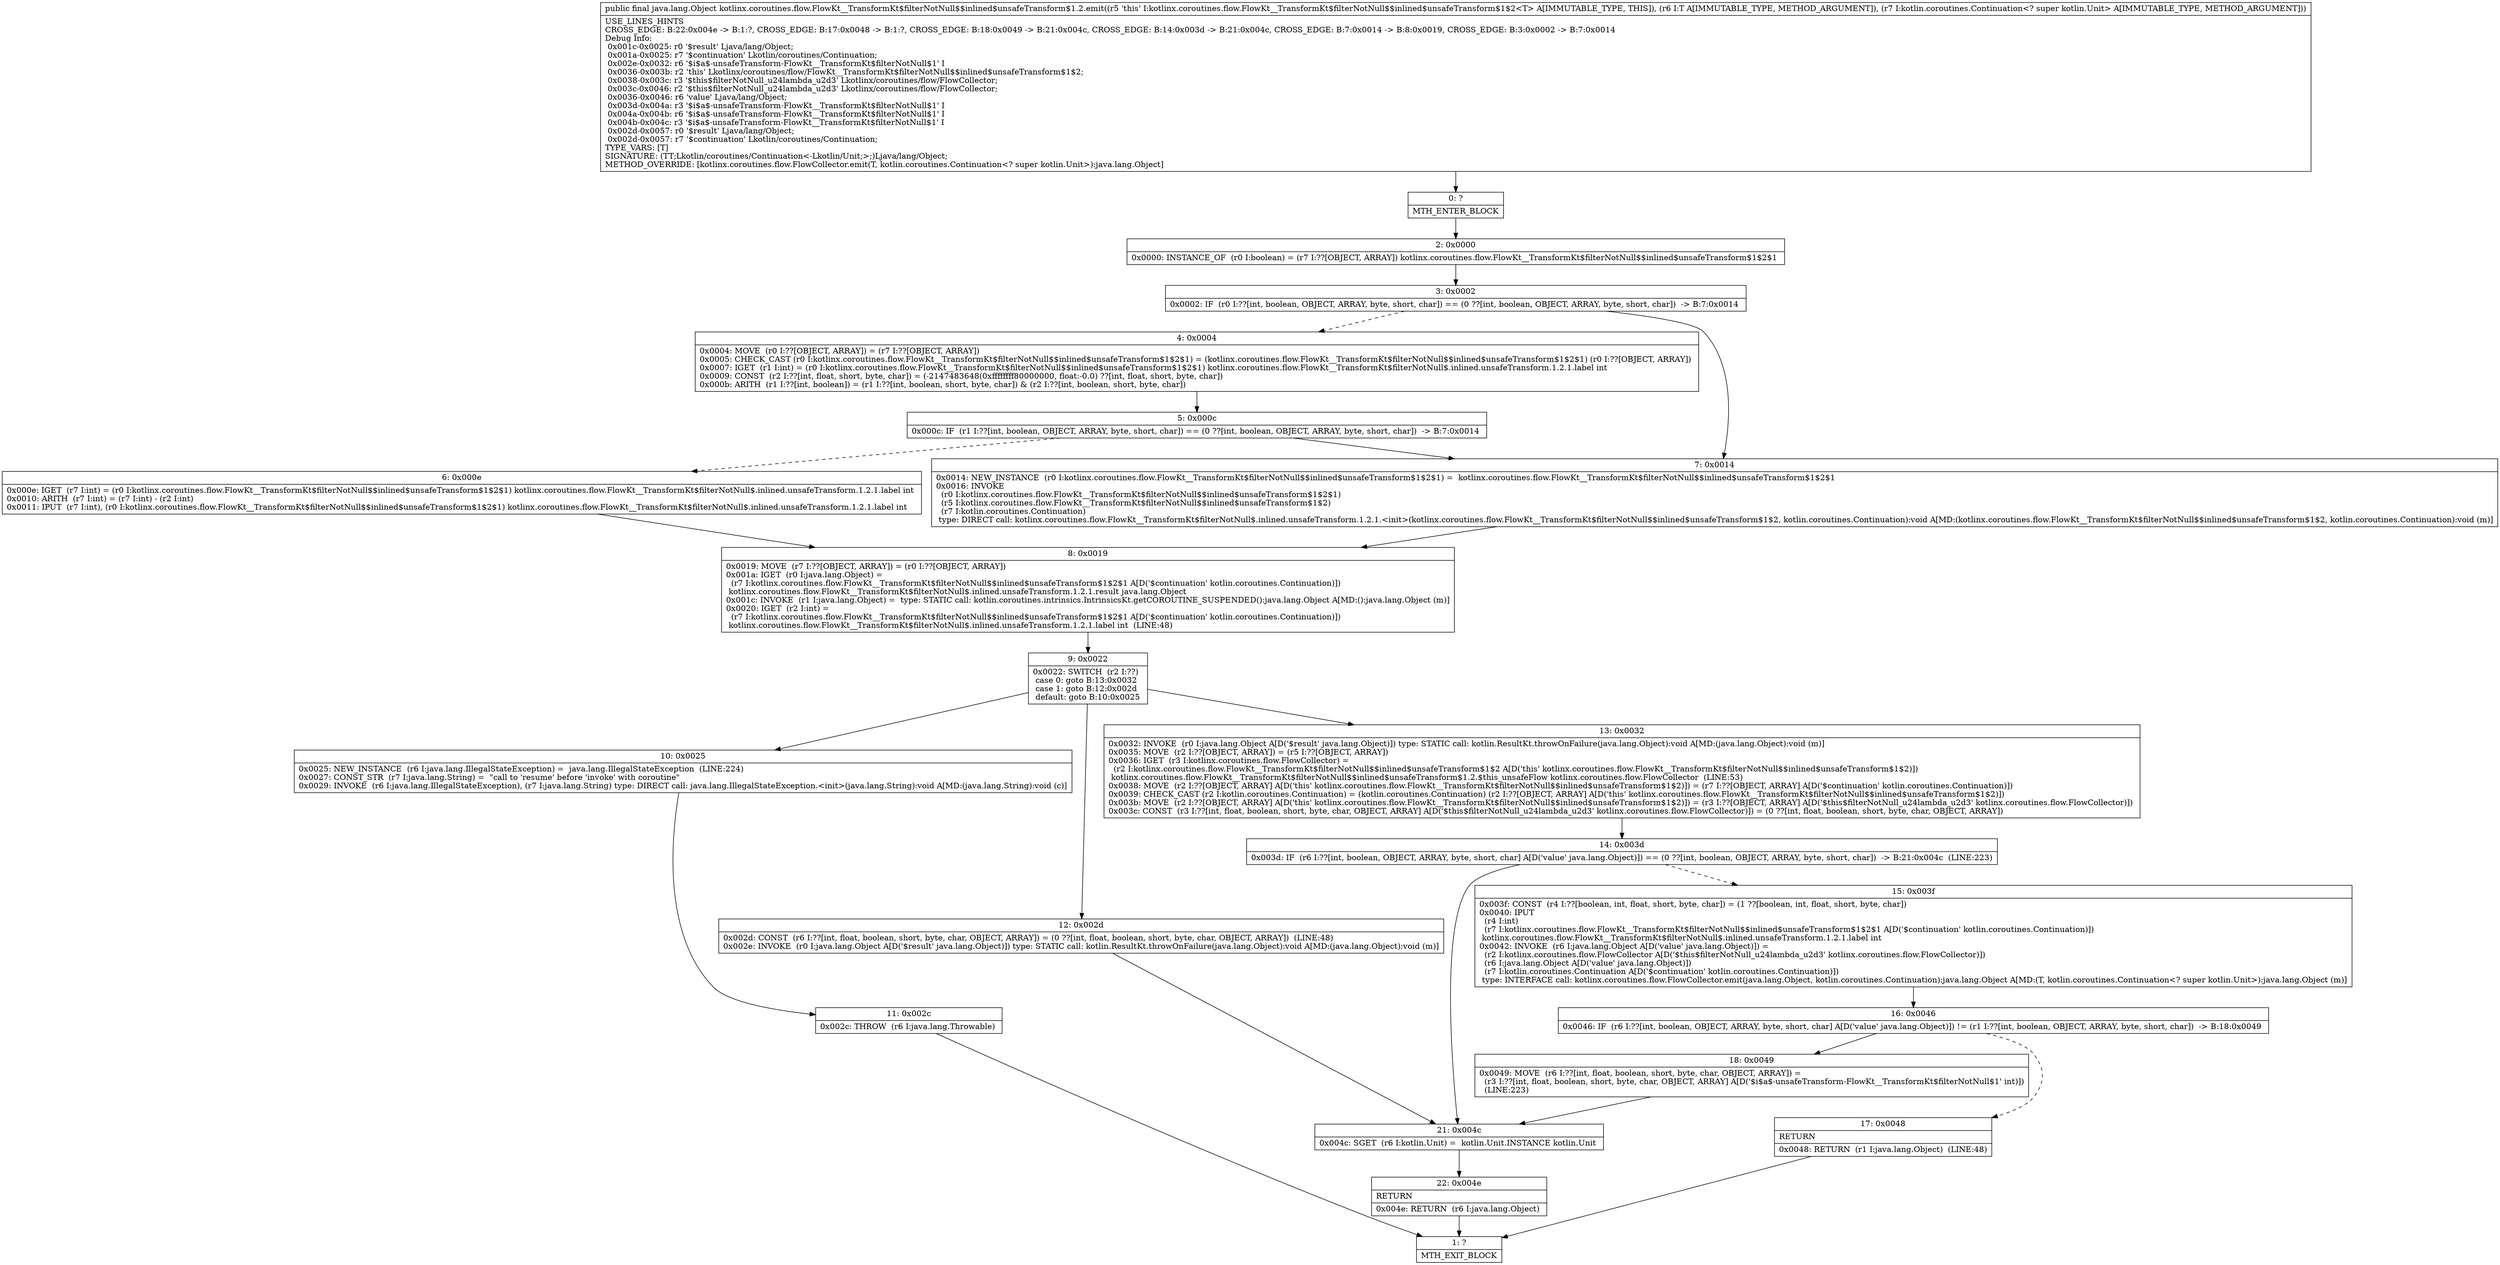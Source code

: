 digraph "CFG forkotlinx.coroutines.flow.FlowKt__TransformKt$filterNotNull$$inlined$unsafeTransform$1.2.emit(Ljava\/lang\/Object;Lkotlin\/coroutines\/Continuation;)Ljava\/lang\/Object;" {
Node_0 [shape=record,label="{0\:\ ?|MTH_ENTER_BLOCK\l}"];
Node_2 [shape=record,label="{2\:\ 0x0000|0x0000: INSTANCE_OF  (r0 I:boolean) = (r7 I:??[OBJECT, ARRAY]) kotlinx.coroutines.flow.FlowKt__TransformKt$filterNotNull$$inlined$unsafeTransform$1$2$1 \l}"];
Node_3 [shape=record,label="{3\:\ 0x0002|0x0002: IF  (r0 I:??[int, boolean, OBJECT, ARRAY, byte, short, char]) == (0 ??[int, boolean, OBJECT, ARRAY, byte, short, char])  \-\> B:7:0x0014 \l}"];
Node_4 [shape=record,label="{4\:\ 0x0004|0x0004: MOVE  (r0 I:??[OBJECT, ARRAY]) = (r7 I:??[OBJECT, ARRAY]) \l0x0005: CHECK_CAST (r0 I:kotlinx.coroutines.flow.FlowKt__TransformKt$filterNotNull$$inlined$unsafeTransform$1$2$1) = (kotlinx.coroutines.flow.FlowKt__TransformKt$filterNotNull$$inlined$unsafeTransform$1$2$1) (r0 I:??[OBJECT, ARRAY]) \l0x0007: IGET  (r1 I:int) = (r0 I:kotlinx.coroutines.flow.FlowKt__TransformKt$filterNotNull$$inlined$unsafeTransform$1$2$1) kotlinx.coroutines.flow.FlowKt__TransformKt$filterNotNull$.inlined.unsafeTransform.1.2.1.label int \l0x0009: CONST  (r2 I:??[int, float, short, byte, char]) = (\-2147483648(0xffffffff80000000, float:\-0.0) ??[int, float, short, byte, char]) \l0x000b: ARITH  (r1 I:??[int, boolean]) = (r1 I:??[int, boolean, short, byte, char]) & (r2 I:??[int, boolean, short, byte, char]) \l}"];
Node_5 [shape=record,label="{5\:\ 0x000c|0x000c: IF  (r1 I:??[int, boolean, OBJECT, ARRAY, byte, short, char]) == (0 ??[int, boolean, OBJECT, ARRAY, byte, short, char])  \-\> B:7:0x0014 \l}"];
Node_6 [shape=record,label="{6\:\ 0x000e|0x000e: IGET  (r7 I:int) = (r0 I:kotlinx.coroutines.flow.FlowKt__TransformKt$filterNotNull$$inlined$unsafeTransform$1$2$1) kotlinx.coroutines.flow.FlowKt__TransformKt$filterNotNull$.inlined.unsafeTransform.1.2.1.label int \l0x0010: ARITH  (r7 I:int) = (r7 I:int) \- (r2 I:int) \l0x0011: IPUT  (r7 I:int), (r0 I:kotlinx.coroutines.flow.FlowKt__TransformKt$filterNotNull$$inlined$unsafeTransform$1$2$1) kotlinx.coroutines.flow.FlowKt__TransformKt$filterNotNull$.inlined.unsafeTransform.1.2.1.label int \l}"];
Node_8 [shape=record,label="{8\:\ 0x0019|0x0019: MOVE  (r7 I:??[OBJECT, ARRAY]) = (r0 I:??[OBJECT, ARRAY]) \l0x001a: IGET  (r0 I:java.lang.Object) = \l  (r7 I:kotlinx.coroutines.flow.FlowKt__TransformKt$filterNotNull$$inlined$unsafeTransform$1$2$1 A[D('$continuation' kotlin.coroutines.Continuation)])\l kotlinx.coroutines.flow.FlowKt__TransformKt$filterNotNull$.inlined.unsafeTransform.1.2.1.result java.lang.Object \l0x001c: INVOKE  (r1 I:java.lang.Object) =  type: STATIC call: kotlin.coroutines.intrinsics.IntrinsicsKt.getCOROUTINE_SUSPENDED():java.lang.Object A[MD:():java.lang.Object (m)]\l0x0020: IGET  (r2 I:int) = \l  (r7 I:kotlinx.coroutines.flow.FlowKt__TransformKt$filterNotNull$$inlined$unsafeTransform$1$2$1 A[D('$continuation' kotlin.coroutines.Continuation)])\l kotlinx.coroutines.flow.FlowKt__TransformKt$filterNotNull$.inlined.unsafeTransform.1.2.1.label int  (LINE:48)\l}"];
Node_9 [shape=record,label="{9\:\ 0x0022|0x0022: SWITCH  (r2 I:??)\l case 0: goto B:13:0x0032\l case 1: goto B:12:0x002d\l default: goto B:10:0x0025 \l}"];
Node_10 [shape=record,label="{10\:\ 0x0025|0x0025: NEW_INSTANCE  (r6 I:java.lang.IllegalStateException) =  java.lang.IllegalStateException  (LINE:224)\l0x0027: CONST_STR  (r7 I:java.lang.String) =  \"call to 'resume' before 'invoke' with coroutine\" \l0x0029: INVOKE  (r6 I:java.lang.IllegalStateException), (r7 I:java.lang.String) type: DIRECT call: java.lang.IllegalStateException.\<init\>(java.lang.String):void A[MD:(java.lang.String):void (c)]\l}"];
Node_11 [shape=record,label="{11\:\ 0x002c|0x002c: THROW  (r6 I:java.lang.Throwable) \l}"];
Node_1 [shape=record,label="{1\:\ ?|MTH_EXIT_BLOCK\l}"];
Node_12 [shape=record,label="{12\:\ 0x002d|0x002d: CONST  (r6 I:??[int, float, boolean, short, byte, char, OBJECT, ARRAY]) = (0 ??[int, float, boolean, short, byte, char, OBJECT, ARRAY])  (LINE:48)\l0x002e: INVOKE  (r0 I:java.lang.Object A[D('$result' java.lang.Object)]) type: STATIC call: kotlin.ResultKt.throwOnFailure(java.lang.Object):void A[MD:(java.lang.Object):void (m)]\l}"];
Node_21 [shape=record,label="{21\:\ 0x004c|0x004c: SGET  (r6 I:kotlin.Unit) =  kotlin.Unit.INSTANCE kotlin.Unit \l}"];
Node_22 [shape=record,label="{22\:\ 0x004e|RETURN\l|0x004e: RETURN  (r6 I:java.lang.Object) \l}"];
Node_13 [shape=record,label="{13\:\ 0x0032|0x0032: INVOKE  (r0 I:java.lang.Object A[D('$result' java.lang.Object)]) type: STATIC call: kotlin.ResultKt.throwOnFailure(java.lang.Object):void A[MD:(java.lang.Object):void (m)]\l0x0035: MOVE  (r2 I:??[OBJECT, ARRAY]) = (r5 I:??[OBJECT, ARRAY]) \l0x0036: IGET  (r3 I:kotlinx.coroutines.flow.FlowCollector) = \l  (r2 I:kotlinx.coroutines.flow.FlowKt__TransformKt$filterNotNull$$inlined$unsafeTransform$1$2 A[D('this' kotlinx.coroutines.flow.FlowKt__TransformKt$filterNotNull$$inlined$unsafeTransform$1$2)])\l kotlinx.coroutines.flow.FlowKt__TransformKt$filterNotNull$$inlined$unsafeTransform$1.2.$this_unsafeFlow kotlinx.coroutines.flow.FlowCollector  (LINE:53)\l0x0038: MOVE  (r2 I:??[OBJECT, ARRAY] A[D('this' kotlinx.coroutines.flow.FlowKt__TransformKt$filterNotNull$$inlined$unsafeTransform$1$2)]) = (r7 I:??[OBJECT, ARRAY] A[D('$continuation' kotlin.coroutines.Continuation)]) \l0x0039: CHECK_CAST (r2 I:kotlin.coroutines.Continuation) = (kotlin.coroutines.Continuation) (r2 I:??[OBJECT, ARRAY] A[D('this' kotlinx.coroutines.flow.FlowKt__TransformKt$filterNotNull$$inlined$unsafeTransform$1$2)]) \l0x003b: MOVE  (r2 I:??[OBJECT, ARRAY] A[D('this' kotlinx.coroutines.flow.FlowKt__TransformKt$filterNotNull$$inlined$unsafeTransform$1$2)]) = (r3 I:??[OBJECT, ARRAY] A[D('$this$filterNotNull_u24lambda_u2d3' kotlinx.coroutines.flow.FlowCollector)]) \l0x003c: CONST  (r3 I:??[int, float, boolean, short, byte, char, OBJECT, ARRAY] A[D('$this$filterNotNull_u24lambda_u2d3' kotlinx.coroutines.flow.FlowCollector)]) = (0 ??[int, float, boolean, short, byte, char, OBJECT, ARRAY]) \l}"];
Node_14 [shape=record,label="{14\:\ 0x003d|0x003d: IF  (r6 I:??[int, boolean, OBJECT, ARRAY, byte, short, char] A[D('value' java.lang.Object)]) == (0 ??[int, boolean, OBJECT, ARRAY, byte, short, char])  \-\> B:21:0x004c  (LINE:223)\l}"];
Node_15 [shape=record,label="{15\:\ 0x003f|0x003f: CONST  (r4 I:??[boolean, int, float, short, byte, char]) = (1 ??[boolean, int, float, short, byte, char]) \l0x0040: IPUT  \l  (r4 I:int)\l  (r7 I:kotlinx.coroutines.flow.FlowKt__TransformKt$filterNotNull$$inlined$unsafeTransform$1$2$1 A[D('$continuation' kotlin.coroutines.Continuation)])\l kotlinx.coroutines.flow.FlowKt__TransformKt$filterNotNull$.inlined.unsafeTransform.1.2.1.label int \l0x0042: INVOKE  (r6 I:java.lang.Object A[D('value' java.lang.Object)]) = \l  (r2 I:kotlinx.coroutines.flow.FlowCollector A[D('$this$filterNotNull_u24lambda_u2d3' kotlinx.coroutines.flow.FlowCollector)])\l  (r6 I:java.lang.Object A[D('value' java.lang.Object)])\l  (r7 I:kotlin.coroutines.Continuation A[D('$continuation' kotlin.coroutines.Continuation)])\l type: INTERFACE call: kotlinx.coroutines.flow.FlowCollector.emit(java.lang.Object, kotlin.coroutines.Continuation):java.lang.Object A[MD:(T, kotlin.coroutines.Continuation\<? super kotlin.Unit\>):java.lang.Object (m)]\l}"];
Node_16 [shape=record,label="{16\:\ 0x0046|0x0046: IF  (r6 I:??[int, boolean, OBJECT, ARRAY, byte, short, char] A[D('value' java.lang.Object)]) != (r1 I:??[int, boolean, OBJECT, ARRAY, byte, short, char])  \-\> B:18:0x0049 \l}"];
Node_17 [shape=record,label="{17\:\ 0x0048|RETURN\l|0x0048: RETURN  (r1 I:java.lang.Object)  (LINE:48)\l}"];
Node_18 [shape=record,label="{18\:\ 0x0049|0x0049: MOVE  (r6 I:??[int, float, boolean, short, byte, char, OBJECT, ARRAY]) = \l  (r3 I:??[int, float, boolean, short, byte, char, OBJECT, ARRAY] A[D('$i$a$\-unsafeTransform\-FlowKt__TransformKt$filterNotNull$1' int)])\l  (LINE:223)\l}"];
Node_7 [shape=record,label="{7\:\ 0x0014|0x0014: NEW_INSTANCE  (r0 I:kotlinx.coroutines.flow.FlowKt__TransformKt$filterNotNull$$inlined$unsafeTransform$1$2$1) =  kotlinx.coroutines.flow.FlowKt__TransformKt$filterNotNull$$inlined$unsafeTransform$1$2$1 \l0x0016: INVOKE  \l  (r0 I:kotlinx.coroutines.flow.FlowKt__TransformKt$filterNotNull$$inlined$unsafeTransform$1$2$1)\l  (r5 I:kotlinx.coroutines.flow.FlowKt__TransformKt$filterNotNull$$inlined$unsafeTransform$1$2)\l  (r7 I:kotlin.coroutines.Continuation)\l type: DIRECT call: kotlinx.coroutines.flow.FlowKt__TransformKt$filterNotNull$.inlined.unsafeTransform.1.2.1.\<init\>(kotlinx.coroutines.flow.FlowKt__TransformKt$filterNotNull$$inlined$unsafeTransform$1$2, kotlin.coroutines.Continuation):void A[MD:(kotlinx.coroutines.flow.FlowKt__TransformKt$filterNotNull$$inlined$unsafeTransform$1$2, kotlin.coroutines.Continuation):void (m)]\l}"];
MethodNode[shape=record,label="{public final java.lang.Object kotlinx.coroutines.flow.FlowKt__TransformKt$filterNotNull$$inlined$unsafeTransform$1.2.emit((r5 'this' I:kotlinx.coroutines.flow.FlowKt__TransformKt$filterNotNull$$inlined$unsafeTransform$1$2\<T\> A[IMMUTABLE_TYPE, THIS]), (r6 I:T A[IMMUTABLE_TYPE, METHOD_ARGUMENT]), (r7 I:kotlin.coroutines.Continuation\<? super kotlin.Unit\> A[IMMUTABLE_TYPE, METHOD_ARGUMENT]))  | USE_LINES_HINTS\lCROSS_EDGE: B:22:0x004e \-\> B:1:?, CROSS_EDGE: B:17:0x0048 \-\> B:1:?, CROSS_EDGE: B:18:0x0049 \-\> B:21:0x004c, CROSS_EDGE: B:14:0x003d \-\> B:21:0x004c, CROSS_EDGE: B:7:0x0014 \-\> B:8:0x0019, CROSS_EDGE: B:3:0x0002 \-\> B:7:0x0014\lDebug Info:\l  0x001c\-0x0025: r0 '$result' Ljava\/lang\/Object;\l  0x001a\-0x0025: r7 '$continuation' Lkotlin\/coroutines\/Continuation;\l  0x002e\-0x0032: r6 '$i$a$\-unsafeTransform\-FlowKt__TransformKt$filterNotNull$1' I\l  0x0036\-0x003b: r2 'this' Lkotlinx\/coroutines\/flow\/FlowKt__TransformKt$filterNotNull$$inlined$unsafeTransform$1$2;\l  0x0038\-0x003c: r3 '$this$filterNotNull_u24lambda_u2d3' Lkotlinx\/coroutines\/flow\/FlowCollector;\l  0x003c\-0x0046: r2 '$this$filterNotNull_u24lambda_u2d3' Lkotlinx\/coroutines\/flow\/FlowCollector;\l  0x0036\-0x0046: r6 'value' Ljava\/lang\/Object;\l  0x003d\-0x004a: r3 '$i$a$\-unsafeTransform\-FlowKt__TransformKt$filterNotNull$1' I\l  0x004a\-0x004b: r6 '$i$a$\-unsafeTransform\-FlowKt__TransformKt$filterNotNull$1' I\l  0x004b\-0x004c: r3 '$i$a$\-unsafeTransform\-FlowKt__TransformKt$filterNotNull$1' I\l  0x002d\-0x0057: r0 '$result' Ljava\/lang\/Object;\l  0x002d\-0x0057: r7 '$continuation' Lkotlin\/coroutines\/Continuation;\lTYPE_VARS: [T]\lSIGNATURE: (TT;Lkotlin\/coroutines\/Continuation\<\-Lkotlin\/Unit;\>;)Ljava\/lang\/Object;\lMETHOD_OVERRIDE: [kotlinx.coroutines.flow.FlowCollector.emit(T, kotlin.coroutines.Continuation\<? super kotlin.Unit\>):java.lang.Object]\l}"];
MethodNode -> Node_0;Node_0 -> Node_2;
Node_2 -> Node_3;
Node_3 -> Node_4[style=dashed];
Node_3 -> Node_7;
Node_4 -> Node_5;
Node_5 -> Node_6[style=dashed];
Node_5 -> Node_7;
Node_6 -> Node_8;
Node_8 -> Node_9;
Node_9 -> Node_10;
Node_9 -> Node_12;
Node_9 -> Node_13;
Node_10 -> Node_11;
Node_11 -> Node_1;
Node_12 -> Node_21;
Node_21 -> Node_22;
Node_22 -> Node_1;
Node_13 -> Node_14;
Node_14 -> Node_15[style=dashed];
Node_14 -> Node_21;
Node_15 -> Node_16;
Node_16 -> Node_17[style=dashed];
Node_16 -> Node_18;
Node_17 -> Node_1;
Node_18 -> Node_21;
Node_7 -> Node_8;
}

